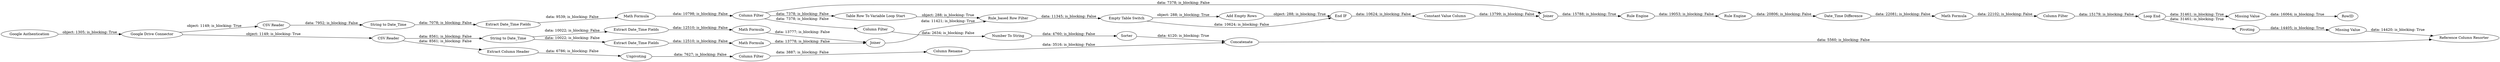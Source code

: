 digraph {
	"-5076646188464661552_2125" [label="Extract Column Header"]
	"-5076646188464661552_2124" [label=Unpivoting]
	"-5076646188464661552_2060" [label=RowID]
	"-5076646188464661552_2118" [label="Add Empty Rows"]
	"-5076646188464661552_292" [label="Math Formula"]
	"-5076646188464661552_2123" [label="Number To String"]
	"-5076646188464661552_297" [label="Table Row To Variable Loop Start"]
	"-5076646188464661552_2061" [label=Pivoting]
	"-5076646188464661552_295" [label="Column Filter"]
	"-5076646188464661552_2064" [label=Joiner]
	"-5076646188464661552_281" [label="Google Drive Connector"]
	"-5076646188464661552_290" [label="String to Date_Time"]
	"-5076646188464661552_2069" [label="Column Filter"]
	"-5076646188464661552_284" [label="CSV Reader"]
	"-5076646188464661552_2130" [label="Missing Value"]
	"-5076646188464661552_2117" [label="Empty Table Switch"]
	"-5076646188464661552_2063" [label="Constant Value Column"]
	"-5076646188464661552_302" [label="Loop End"]
	"-5076646188464661552_289" [label="Extract Date_Time Fields"]
	"-5076646188464661552_2121" [label="Missing Value"]
	"-5076646188464661552_2067" [label="Date_Time Difference"]
	"-5076646188464661552_2127" [label="Column Rename"]
	"-5076646188464661552_279" [label="Google Authentication"]
	"-5076646188464661552_294" [label=Joiner]
	"-5076646188464661552_2065" [label="Rule Engine"]
	"-5076646188464661552_296" [label="String to Date_Time"]
	"-5076646188464661552_2068" [label="Math Formula"]
	"-5076646188464661552_2126" [label="Column Filter"]
	"-5076646188464661552_288" [label="Math Formula"]
	"-5076646188464661552_2122" [label="Column Filter"]
	"-5076646188464661552_2128" [label=Sorter]
	"-5076646188464661552_2062" [label="Rule_based Row Filter"]
	"-5076646188464661552_2066" [label="Rule Engine"]
	"-5076646188464661552_2107" [label="Reference Column Resorter"]
	"-5076646188464661552_287" [label="Extract Date_Time Fields"]
	"-5076646188464661552_2119" [label="End IF"]
	"-5076646188464661552_293" [label="Extract Date_Time Fields"]
	"-5076646188464661552_2129" [label=Concatenate]
	"-5076646188464661552_285" [label="CSV Reader"]
	"-5076646188464661552_291" [label="Math Formula"]
	"-5076646188464661552_2063" -> "-5076646188464661552_2064" [label="data: 13799; is_blocking: False"]
	"-5076646188464661552_302" -> "-5076646188464661552_2121" [label="data: 31461; is_blocking: True"]
	"-5076646188464661552_289" -> "-5076646188464661552_288" [label="data: 9539; is_blocking: False"]
	"-5076646188464661552_292" -> "-5076646188464661552_294" [label="data: 13778; is_blocking: False"]
	"-5076646188464661552_294" -> "-5076646188464661552_2062" [label="data: 11421; is_blocking: True"]
	"-5076646188464661552_302" -> "-5076646188464661552_2061" [label="data: 31461; is_blocking: True"]
	"-5076646188464661552_2124" -> "-5076646188464661552_2126" [label="data: 7627; is_blocking: False"]
	"-5076646188464661552_2061" -> "-5076646188464661552_2130" [label="data: 14405; is_blocking: True"]
	"-5076646188464661552_288" -> "-5076646188464661552_295" [label="data: 10798; is_blocking: False"]
	"-5076646188464661552_290" -> "-5076646188464661552_293" [label="data: 10022; is_blocking: False"]
	"-5076646188464661552_2066" -> "-5076646188464661552_2067" [label="data: 20806; is_blocking: False"]
	"-5076646188464661552_284" -> "-5076646188464661552_290" [label="data: 8561; is_blocking: False"]
	"-5076646188464661552_2065" -> "-5076646188464661552_2066" [label="data: 19053; is_blocking: False"]
	"-5076646188464661552_2123" -> "-5076646188464661552_2128" [label="data: 4760; is_blocking: False"]
	"-5076646188464661552_279" -> "-5076646188464661552_281" [label="object: 1305; is_blocking: True"]
	"-5076646188464661552_2118" -> "-5076646188464661552_2119" [label="object: 288; is_blocking: True"]
	"-5076646188464661552_291" -> "-5076646188464661552_294" [label="data: 13777; is_blocking: False"]
	"-5076646188464661552_2064" -> "-5076646188464661552_2065" [label="data: 15788; is_blocking: True"]
	"-5076646188464661552_2122" -> "-5076646188464661552_2123" [label="data: 2634; is_blocking: False"]
	"-5076646188464661552_2119" -> "-5076646188464661552_2063" [label="data: 10624; is_blocking: False"]
	"-5076646188464661552_295" -> "-5076646188464661552_297" [label="data: 7378; is_blocking: False"]
	"-5076646188464661552_2126" -> "-5076646188464661552_2127" [label="data: 3887; is_blocking: False"]
	"-5076646188464661552_2062" -> "-5076646188464661552_2117" [label="data: 11345; is_blocking: False"]
	"-5076646188464661552_284" -> "-5076646188464661552_2125" [label="data: 8561; is_blocking: False"]
	"-5076646188464661552_281" -> "-5076646188464661552_284" [label="object: 1149; is_blocking: True"]
	"-5076646188464661552_281" -> "-5076646188464661552_285" [label="object: 1149; is_blocking: True"]
	"-5076646188464661552_293" -> "-5076646188464661552_292" [label="data: 12510; is_blocking: False"]
	"-5076646188464661552_290" -> "-5076646188464661552_287" [label="data: 10022; is_blocking: False"]
	"-5076646188464661552_295" -> "-5076646188464661552_2064" [label="data: 7378; is_blocking: False"]
	"-5076646188464661552_2125" -> "-5076646188464661552_2124" [label="data: 6786; is_blocking: False"]
	"-5076646188464661552_2128" -> "-5076646188464661552_2129" [label="data: 4120; is_blocking: True"]
	"-5076646188464661552_287" -> "-5076646188464661552_291" [label="data: 12510; is_blocking: False"]
	"-5076646188464661552_2068" -> "-5076646188464661552_2069" [label="data: 22102; is_blocking: False"]
	"-5076646188464661552_285" -> "-5076646188464661552_296" [label="data: 7952; is_blocking: False"]
	"-5076646188464661552_2117" -> "-5076646188464661552_2118" [label="object: 288; is_blocking: True"]
	"-5076646188464661552_2069" -> "-5076646188464661552_302" [label="data: 15179; is_blocking: False"]
	"-5076646188464661552_2117" -> "-5076646188464661552_2119" [label="data: 10624; is_blocking: False"]
	"-5076646188464661552_295" -> "-5076646188464661552_2122" [label="data: 7378; is_blocking: False"]
	"-5076646188464661552_2121" -> "-5076646188464661552_2060" [label="data: 16064; is_blocking: True"]
	"-5076646188464661552_297" -> "-5076646188464661552_2062" [label="object: 288; is_blocking: True"]
	"-5076646188464661552_296" -> "-5076646188464661552_289" [label="data: 7078; is_blocking: False"]
	"-5076646188464661552_2127" -> "-5076646188464661552_2129" [label="data: 3516; is_blocking: False"]
	"-5076646188464661552_2130" -> "-5076646188464661552_2107" [label="data: 14420; is_blocking: True"]
	"-5076646188464661552_2129" -> "-5076646188464661552_2107" [label="data: 5560; is_blocking: False"]
	"-5076646188464661552_2067" -> "-5076646188464661552_2068" [label="data: 22081; is_blocking: False"]
	rankdir=LR
}
